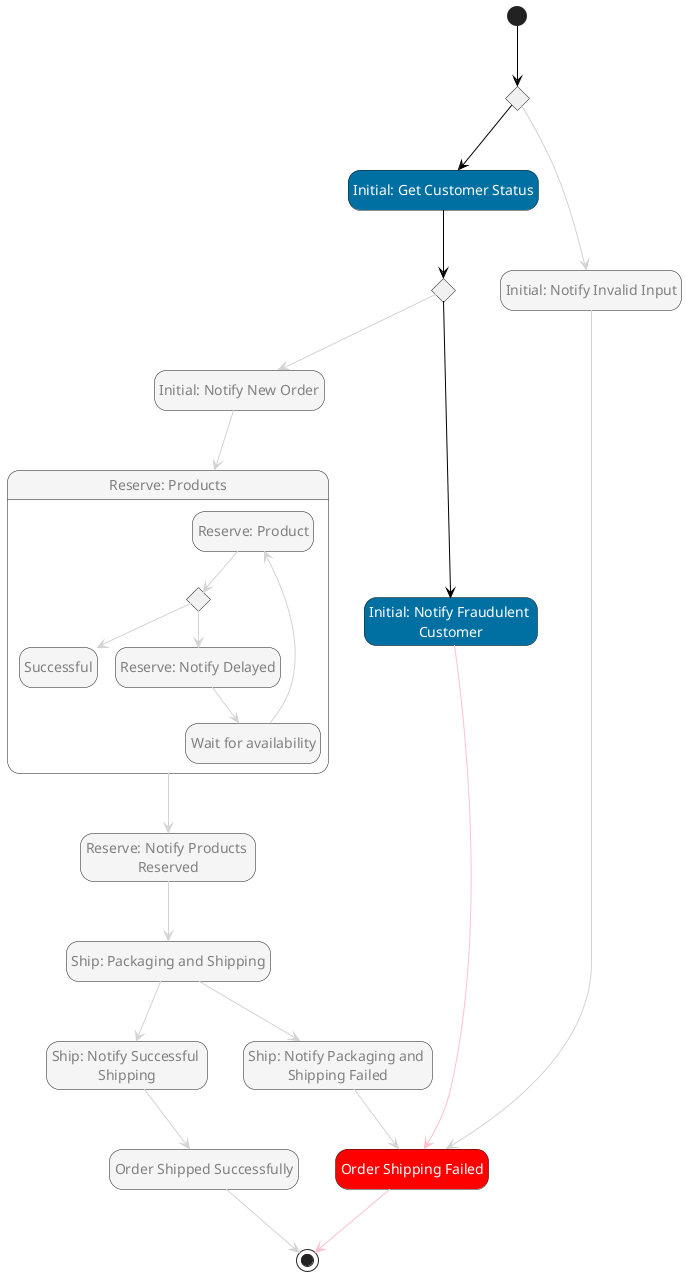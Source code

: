 @startuml
hide empty description
skinparam ArrowColor #black
skinparam state {

    BackgroundColor<<Choice>> #whitesmoke
    FontColor<<Choice>> automatic

    BackgroundColor<<aslFail>> #red
    FontColor<<aslFail>> automatic

    BackgroundColor<<aslMap>> #whitesmoke

    BackgroundColor<<aslSucceed>> #green
    FontColor<<aslSucceed>> automatic

    BackgroundColor<<aslTask>> #lightblue
    FontColor<<aslTask>> automatic

    BackgroundColor<<aslWait>> #whitesmoke
    FontColor<<aslWait>> automatic
    BackgroundColor<<Compensate>> #orange
    FontColor<<CustomStyle0>> automatic
    BackgroundColor<<CustomStyle0>> #gray
    FontColor<<CustomStyle1>> automatic
    BackgroundColor<<CustomStyle1>> #0070a3
    FontColor<<CustomStyle2>> automatic
    BackgroundColor<<CustomStyle2>> #gray
    FontColor<<CustomStyle3>> automatic
    BackgroundColor<<CustomStyle3>> #0070a3
    FontColor<<CustomStyle4>> automatic
    BackgroundColor<<CustomStyle4>> #red
    FontColor<<CustomStyle5>> gray
    BackgroundColor<<CustomStyle5>> #whitesmoke
}
state "Do Fraud Check" as state3<<Choice>>
state "Initial: Get Customer Status" as state2<<CustomStyle1>>
state "Initial: Notify Fraudulent \nCustomer" as state10<<CustomStyle3>>
state "Initial: Notify Invalid Input" as state13<<CustomStyle5>>
state "Initial: Notify New Order" as state4<<CustomStyle5>>
state "Initial: Validate Input" as state1<<Choice>>
state "Order Shipped Successfully" as state12<<CustomStyle5>>
state "Order Shipping Failed" as state11<<CustomStyle4>>
state "Reserve: Notify Products \nReserved" as state6<<CustomStyle5>>
state "Reserve: Products" as state5<<CustomStyle5>> {
state "Reserve: Product" as state14<<CustomStyle5>>
state "Choice" as state15<<Choice>>
state "Successful" as state16<<CustomStyle5>>
state "Reserve: Notify Delayed" as state17<<CustomStyle5>>
state "Wait for availability" as state18<<CustomStyle5>>
}
state "Ship: Notify Packaging and \nShipping Failed" as state9<<CustomStyle5>>
state "Ship: Notify Successful \nShipping" as state8<<CustomStyle5>>
state "Ship: Packaging and Shipping" as state7<<CustomStyle5>>
[*] --> state1
state1 -[#lightgray]-> state13
state1 --> state2
state2 --> state3
state3 --> state10
state3 -[#lightgray]-> state4
state4 -[#lightgray]-> state5
state5 -[#lightgray]-> state6
state6 -[#lightgray]-> state7
state7 -[#lightgray]-> state8
state7 -[#lightgray]-> state9
state8 -[#lightgray]-> state12
state9 -[#lightgray]-> state11
state10 -[#pink]-> state11
state11 -[#pink]-> [*]
state12 -[#lightgray]-> [*]
state13 -[#lightgray]-> state11
state14 -[#lightgray]-> state15
state15 -[#lightgray]-> state17
state15 -[#lightgray]-> state16
state17 -[#lightgray]-> state18
state18 -[#lightgray]-> state14
@enduml
